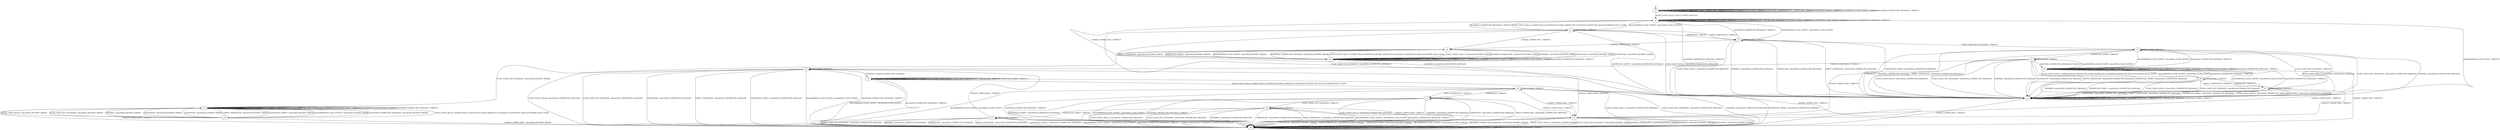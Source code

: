 digraph h3 {
s0 [label="s0"];
s1 [label="s1"];
s2 [label="s2"];
s18 [label="s18"];
s3 [label="s3"];
s4 [label="s4"];
s5 [label="s5"];
s6 [label="s6"];
s10 [label="s10"];
s14 [label="s14"];
s7 [label="s7"];
s11 [label="s11"];
s15 [label="s15"];
s19 [label="s19"];
s8 [label="s8"];
s20 [label="s20"];
s9 [label="s9"];
s21 [label="s21"];
s12 [label="s12"];
s13 [label="s13"];
s16 [label="s16"];
s17 [label="s17"];
s0 -> s1 [label="ECDH_CLIENT_HELLO / HELLO_VERIFY_REQUEST"];
s0 -> s0 [label="ECDH_CLIENT_KEY_EXCHANGE / TIMEOUT"];
s0 -> s0 [label="CHANGE_CIPHER_SPEC / TIMEOUT"];
s0 -> s0 [label="FINISHED / TIMEOUT"];
s0 -> s0 [label="APPLICATION / TIMEOUT"];
s0 -> s0 [label="CERTIFICATE / TIMEOUT"];
s0 -> s0 [label="EMPTY_CERTIFICATE / TIMEOUT"];
s0 -> s0 [label="CERTIFICATE_VERIFY / TIMEOUT"];
s0 -> s0 [label="Alert(WARNING,CLOSE_NOTIFY) / TIMEOUT"];
s0 -> s0 [label="Alert(FATAL,UNEXPECTED_MESSAGE) / TIMEOUT"];
s1 -> s2 [label="ECDH_CLIENT_HELLO / SERVER_HELLO,CERTIFICATE,ECDHE_SERVER_KEY_EXCHANGE,CERTIFICATE_REQUEST,SERVER_HELLO_DONE"];
s1 -> s1 [label="ECDH_CLIENT_KEY_EXCHANGE / TIMEOUT"];
s1 -> s18 [label="CHANGE_CIPHER_SPEC / TIMEOUT"];
s1 -> s1 [label="FINISHED / TIMEOUT"];
s1 -> s1 [label="APPLICATION / TIMEOUT"];
s1 -> s1 [label="CERTIFICATE / TIMEOUT"];
s1 -> s1 [label="EMPTY_CERTIFICATE / TIMEOUT"];
s1 -> s1 [label="CERTIFICATE_VERIFY / TIMEOUT"];
s1 -> s1 [label="Alert(WARNING,CLOSE_NOTIFY) / TIMEOUT"];
s1 -> s1 [label="Alert(FATAL,UNEXPECTED_MESSAGE) / TIMEOUT"];
s2 -> s3 [label="ECDH_CLIENT_HELLO / Alert(FATAL,UNEXPECTED_MESSAGE)"];
s2 -> s3 [label="ECDH_CLIENT_KEY_EXCHANGE / Alert(FATAL,UNEXPECTED_MESSAGE)"];
s2 -> s4 [label="CHANGE_CIPHER_SPEC / TIMEOUT"];
s2 -> s3 [label="FINISHED / Alert(FATAL,UNEXPECTED_MESSAGE)"];
s2 -> s2 [label="APPLICATION / TIMEOUT"];
s2 -> s5 [label="CERTIFICATE / TIMEOUT"];
s2 -> s5 [label="EMPTY_CERTIFICATE / TIMEOUT"];
s2 -> s3 [label="CERTIFICATE_VERIFY / Alert(FATAL,UNEXPECTED_MESSAGE)"];
s2 -> s1 [label="Alert(WARNING,CLOSE_NOTIFY) / Alert(FATAL,CLOSE_NOTIFY)"];
s2 -> s1 [label="Alert(FATAL,UNEXPECTED_MESSAGE) / TIMEOUT"];
s18 -> s4 [label="ECDH_CLIENT_HELLO / SERVER_HELLO,CERTIFICATE,ECDHE_SERVER_KEY_EXCHANGE,CERTIFICATE_REQUEST,SERVER_HELLO_DONE"];
s18 -> s18 [label="ECDH_CLIENT_KEY_EXCHANGE / TIMEOUT"];
s18 -> s18 [label="CHANGE_CIPHER_SPEC / TIMEOUT"];
s18 -> s18 [label="FINISHED / TIMEOUT"];
s18 -> s18 [label="APPLICATION / TIMEOUT"];
s18 -> s18 [label="CERTIFICATE / TIMEOUT"];
s18 -> s18 [label="EMPTY_CERTIFICATE / TIMEOUT"];
s18 -> s18 [label="CERTIFICATE_VERIFY / TIMEOUT"];
s18 -> s18 [label="Alert(WARNING,CLOSE_NOTIFY) / TIMEOUT"];
s18 -> s18 [label="Alert(FATAL,UNEXPECTED_MESSAGE) / TIMEOUT"];
s3 -> s3 [label="ECDH_CLIENT_HELLO / TIMEOUT"];
s3 -> s3 [label="ECDH_CLIENT_KEY_EXCHANGE / TIMEOUT"];
s3 -> s14 [label="CHANGE_CIPHER_SPEC / TIMEOUT"];
s3 -> s3 [label="FINISHED / TIMEOUT"];
s3 -> s3 [label="APPLICATION / TIMEOUT"];
s3 -> s3 [label="CERTIFICATE / TIMEOUT"];
s3 -> s3 [label="EMPTY_CERTIFICATE / TIMEOUT"];
s3 -> s3 [label="CERTIFICATE_VERIFY / TIMEOUT"];
s3 -> s1 [label="Alert(WARNING,CLOSE_NOTIFY) / TIMEOUT"];
s3 -> s1 [label="Alert(FATAL,UNEXPECTED_MESSAGE) / TIMEOUT"];
s4 -> s18 [label="ECDH_CLIENT_HELLO / Alert(FATAL,DECRYPT_ERROR)"];
s4 -> s10 [label="ECDH_CLIENT_KEY_EXCHANGE / Alert(FATAL,DECRYPT_ERROR)"];
s4 -> s18 [label="CHANGE_CIPHER_SPEC / Alert(FATAL,DECRYPT_ERROR)"];
s4 -> s18 [label="FINISHED / Alert(FATAL,DECRYPT_ERROR)"];
s4 -> s18 [label="APPLICATION / Alert(FATAL,DECRYPT_ERROR)"];
s4 -> s18 [label="CERTIFICATE / Alert(FATAL,DECRYPT_ERROR)"];
s4 -> s18 [label="EMPTY_CERTIFICATE / Alert(FATAL,DECRYPT_ERROR)"];
s4 -> s18 [label="CERTIFICATE_VERIFY / Alert(FATAL,DECRYPT_ERROR)"];
s4 -> s18 [label="Alert(WARNING,CLOSE_NOTIFY) / Alert(FATAL,DECRYPT_ERROR)"];
s4 -> s18 [label="Alert(FATAL,UNEXPECTED_MESSAGE) / Alert(FATAL,DECRYPT_ERROR)"];
s5 -> s3 [label="ECDH_CLIENT_HELLO / Alert(FATAL,UNEXPECTED_MESSAGE)"];
s5 -> s6 [label="ECDH_CLIENT_KEY_EXCHANGE / TIMEOUT"];
s5 -> s4 [label="CHANGE_CIPHER_SPEC / TIMEOUT"];
s5 -> s3 [label="FINISHED / Alert(FATAL,UNEXPECTED_MESSAGE)"];
s5 -> s5 [label="APPLICATION / TIMEOUT"];
s5 -> s3 [label="CERTIFICATE / Alert(FATAL,UNEXPECTED_MESSAGE)"];
s5 -> s3 [label="EMPTY_CERTIFICATE / Alert(FATAL,UNEXPECTED_MESSAGE)"];
s5 -> s3 [label="CERTIFICATE_VERIFY / Alert(FATAL,UNEXPECTED_MESSAGE)"];
s5 -> s1 [label="Alert(WARNING,CLOSE_NOTIFY) / Alert(FATAL,CLOSE_NOTIFY)"];
s5 -> s1 [label="Alert(FATAL,UNEXPECTED_MESSAGE) / TIMEOUT"];
s6 -> s3 [label="ECDH_CLIENT_HELLO / Alert(FATAL,UNEXPECTED_MESSAGE)"];
s6 -> s3 [label="ECDH_CLIENT_KEY_EXCHANGE / Alert(FATAL,UNEXPECTED_MESSAGE)"];
s6 -> s11 [label="CHANGE_CIPHER_SPEC / TIMEOUT"];
s6 -> s3 [label="FINISHED / Alert(FATAL,UNEXPECTED_MESSAGE)"];
s6 -> s6 [label="APPLICATION / TIMEOUT"];
s6 -> s3 [label="CERTIFICATE / Alert(FATAL,UNEXPECTED_MESSAGE)"];
s6 -> s3 [label="EMPTY_CERTIFICATE / Alert(FATAL,UNEXPECTED_MESSAGE)"];
s6 -> s7 [label="CERTIFICATE_VERIFY / TIMEOUT"];
s6 -> s19 [label="Alert(WARNING,CLOSE_NOTIFY) / Alert(FATAL,CLOSE_NOTIFY)"];
s6 -> s19 [label="Alert(FATAL,UNEXPECTED_MESSAGE) / TIMEOUT"];
s10 -> s15 [label="ECDH_CLIENT_HELLO / SERVER_HELLO,CERTIFICATE,ECDHE_SERVER_KEY_EXCHANGE,CERTIFICATE_REQUEST,SERVER_HELLO_DONE"];
s10 -> s10 [label="ECDH_CLIENT_KEY_EXCHANGE / TIMEOUT"];
s10 -> s14 [label="CHANGE_CIPHER_SPEC / TIMEOUT"];
s10 -> s10 [label="FINISHED / TIMEOUT"];
s10 -> s10 [label="APPLICATION / TIMEOUT"];
s10 -> s10 [label="CERTIFICATE / TIMEOUT"];
s10 -> s10 [label="EMPTY_CERTIFICATE / TIMEOUT"];
s10 -> s10 [label="CERTIFICATE_VERIFY / TIMEOUT"];
s10 -> s10 [label="Alert(WARNING,CLOSE_NOTIFY) / TIMEOUT"];
s10 -> s10 [label="Alert(FATAL,UNEXPECTED_MESSAGE) / TIMEOUT"];
s14 -> s14 [label="ECDH_CLIENT_HELLO / TIMEOUT"];
s14 -> s14 [label="ECDH_CLIENT_KEY_EXCHANGE / TIMEOUT"];
s14 -> s14 [label="CHANGE_CIPHER_SPEC / TIMEOUT"];
s14 -> s14 [label="FINISHED / TIMEOUT"];
s14 -> s14 [label="APPLICATION / TIMEOUT"];
s14 -> s14 [label="CERTIFICATE / TIMEOUT"];
s14 -> s14 [label="EMPTY_CERTIFICATE / TIMEOUT"];
s14 -> s14 [label="CERTIFICATE_VERIFY / TIMEOUT"];
s14 -> s14 [label="Alert(WARNING,CLOSE_NOTIFY) / TIMEOUT"];
s14 -> s14 [label="Alert(FATAL,UNEXPECTED_MESSAGE) / TIMEOUT"];
s7 -> s3 [label="ECDH_CLIENT_HELLO / Alert(FATAL,UNEXPECTED_MESSAGE)"];
s7 -> s3 [label="ECDH_CLIENT_KEY_EXCHANGE / Alert(FATAL,UNEXPECTED_MESSAGE)"];
s7 -> s8 [label="CHANGE_CIPHER_SPEC / TIMEOUT"];
s7 -> s3 [label="FINISHED / Alert(FATAL,UNEXPECTED_MESSAGE)"];
s7 -> s7 [label="APPLICATION / TIMEOUT"];
s7 -> s3 [label="CERTIFICATE / Alert(FATAL,UNEXPECTED_MESSAGE)"];
s7 -> s3 [label="EMPTY_CERTIFICATE / Alert(FATAL,UNEXPECTED_MESSAGE)"];
s7 -> s3 [label="CERTIFICATE_VERIFY / Alert(FATAL,UNEXPECTED_MESSAGE)"];
s7 -> s19 [label="Alert(WARNING,CLOSE_NOTIFY) / Alert(FATAL,CLOSE_NOTIFY)"];
s7 -> s19 [label="Alert(FATAL,UNEXPECTED_MESSAGE) / TIMEOUT"];
s11 -> s14 [label="ECDH_CLIENT_HELLO / Alert(FATAL,DECRYPT_ERROR)"];
s11 -> s14 [label="ECDH_CLIENT_KEY_EXCHANGE / Alert(FATAL,DECRYPT_ERROR)"];
s11 -> s14 [label="CHANGE_CIPHER_SPEC / Alert(FATAL,DECRYPT_ERROR)"];
s11 -> s14 [label="FINISHED / Alert(FATAL,DECRYPT_ERROR)"];
s11 -> s14 [label="APPLICATION / Alert(FATAL,DECRYPT_ERROR)"];
s11 -> s14 [label="CERTIFICATE / Alert(FATAL,DECRYPT_ERROR)"];
s11 -> s14 [label="EMPTY_CERTIFICATE / Alert(FATAL,DECRYPT_ERROR)"];
s11 -> s14 [label="CERTIFICATE_VERIFY / Alert(FATAL,DECRYPT_ERROR)"];
s11 -> s14 [label="Alert(WARNING,CLOSE_NOTIFY) / Alert(FATAL,DECRYPT_ERROR)"];
s11 -> s14 [label="Alert(FATAL,UNEXPECTED_MESSAGE) / Alert(FATAL,DECRYPT_ERROR)"];
s15 -> s10 [label="ECDH_CLIENT_HELLO / Alert(FATAL,DECRYPT_ERROR)"];
s15 -> s10 [label="ECDH_CLIENT_KEY_EXCHANGE / Alert(FATAL,DECRYPT_ERROR)"];
s15 -> s14 [label="CHANGE_CIPHER_SPEC / Alert(FATAL,DECRYPT_ERROR)"];
s15 -> s10 [label="FINISHED / Alert(FATAL,DECRYPT_ERROR)"];
s15 -> s10 [label="APPLICATION / Alert(FATAL,DECRYPT_ERROR)"];
s15 -> s10 [label="CERTIFICATE / Alert(FATAL,DECRYPT_ERROR)"];
s15 -> s10 [label="EMPTY_CERTIFICATE / Alert(FATAL,DECRYPT_ERROR)"];
s15 -> s10 [label="CERTIFICATE_VERIFY / Alert(FATAL,DECRYPT_ERROR)"];
s15 -> s10 [label="Alert(WARNING,CLOSE_NOTIFY) / Alert(FATAL,DECRYPT_ERROR)"];
s15 -> s10 [label="Alert(FATAL,UNEXPECTED_MESSAGE) / Alert(FATAL,DECRYPT_ERROR)"];
s19 -> s20 [label="ECDH_CLIENT_HELLO / SERVER_HELLO,CERTIFICATE,ECDHE_SERVER_KEY_EXCHANGE,CERTIFICATE_REQUEST,SERVER_HELLO_DONE"];
s19 -> s19 [label="ECDH_CLIENT_KEY_EXCHANGE / TIMEOUT"];
s19 -> s14 [label="CHANGE_CIPHER_SPEC / TIMEOUT"];
s19 -> s19 [label="FINISHED / TIMEOUT"];
s19 -> s19 [label="APPLICATION / TIMEOUT"];
s19 -> s19 [label="CERTIFICATE / TIMEOUT"];
s19 -> s19 [label="EMPTY_CERTIFICATE / TIMEOUT"];
s19 -> s19 [label="CERTIFICATE_VERIFY / TIMEOUT"];
s19 -> s19 [label="Alert(WARNING,CLOSE_NOTIFY) / TIMEOUT"];
s19 -> s19 [label="Alert(FATAL,UNEXPECTED_MESSAGE) / TIMEOUT"];
s8 -> s14 [label="ECDH_CLIENT_HELLO / Alert(FATAL,UNEXPECTED_MESSAGE)"];
s8 -> s14 [label="ECDH_CLIENT_KEY_EXCHANGE / Alert(FATAL,UNEXPECTED_MESSAGE)"];
s8 -> s11 [label="CHANGE_CIPHER_SPEC / TIMEOUT"];
s8 -> s9 [label="FINISHED / CHANGE_CIPHER_SPEC,FINISHED"];
s8 -> s8 [label="APPLICATION / TIMEOUT"];
s8 -> s14 [label="CERTIFICATE / Alert(FATAL,UNEXPECTED_MESSAGE)"];
s8 -> s14 [label="EMPTY_CERTIFICATE / Alert(FATAL,UNEXPECTED_MESSAGE)"];
s8 -> s14 [label="CERTIFICATE_VERIFY / Alert(FATAL,UNEXPECTED_MESSAGE)"];
s8 -> s14 [label="Alert(WARNING,CLOSE_NOTIFY) / Alert(FATAL,CLOSE_NOTIFY)"];
s8 -> s14 [label="Alert(FATAL,UNEXPECTED_MESSAGE) / TIMEOUT"];
s20 -> s3 [label="ECDH_CLIENT_HELLO / Alert(FATAL,UNEXPECTED_MESSAGE)"];
s20 -> s3 [label="ECDH_CLIENT_KEY_EXCHANGE / Alert(FATAL,UNEXPECTED_MESSAGE)"];
s20 -> s11 [label="CHANGE_CIPHER_SPEC / TIMEOUT"];
s20 -> s3 [label="FINISHED / Alert(FATAL,UNEXPECTED_MESSAGE)"];
s20 -> s20 [label="APPLICATION / TIMEOUT"];
s20 -> s21 [label="CERTIFICATE / TIMEOUT"];
s20 -> s21 [label="EMPTY_CERTIFICATE / TIMEOUT"];
s20 -> s3 [label="CERTIFICATE_VERIFY / Alert(FATAL,UNEXPECTED_MESSAGE)"];
s20 -> s19 [label="Alert(WARNING,CLOSE_NOTIFY) / Alert(FATAL,CLOSE_NOTIFY)"];
s20 -> s19 [label="Alert(FATAL,UNEXPECTED_MESSAGE) / TIMEOUT"];
s9 -> s12 [label="ECDH_CLIENT_HELLO / SERVER_HELLO,CERTIFICATE,ECDHE_SERVER_KEY_EXCHANGE,CERTIFICATE_REQUEST,SERVER_HELLO_DONE"];
s9 -> s9 [label="ECDH_CLIENT_KEY_EXCHANGE / TIMEOUT"];
s9 -> s14 [label="CHANGE_CIPHER_SPEC / TIMEOUT"];
s9 -> s9 [label="FINISHED / TIMEOUT"];
s9 -> s9 [label="APPLICATION / APPLICATION"];
s9 -> s9 [label="CERTIFICATE / TIMEOUT"];
s9 -> s9 [label="EMPTY_CERTIFICATE / TIMEOUT"];
s9 -> s9 [label="CERTIFICATE_VERIFY / TIMEOUT"];
s9 -> s14 [label="Alert(WARNING,CLOSE_NOTIFY) / Alert(FATAL,CLOSE_NOTIFY)"];
s9 -> s14 [label="Alert(FATAL,UNEXPECTED_MESSAGE) / TIMEOUT"];
s21 -> s3 [label="ECDH_CLIENT_HELLO / Alert(FATAL,UNEXPECTED_MESSAGE)"];
s21 -> s6 [label="ECDH_CLIENT_KEY_EXCHANGE / TIMEOUT"];
s21 -> s11 [label="CHANGE_CIPHER_SPEC / TIMEOUT"];
s21 -> s3 [label="FINISHED / Alert(FATAL,UNEXPECTED_MESSAGE)"];
s21 -> s21 [label="APPLICATION / TIMEOUT"];
s21 -> s3 [label="CERTIFICATE / Alert(FATAL,UNEXPECTED_MESSAGE)"];
s21 -> s3 [label="EMPTY_CERTIFICATE / Alert(FATAL,UNEXPECTED_MESSAGE)"];
s21 -> s3 [label="CERTIFICATE_VERIFY / Alert(FATAL,UNEXPECTED_MESSAGE)"];
s21 -> s19 [label="Alert(WARNING,CLOSE_NOTIFY) / Alert(FATAL,CLOSE_NOTIFY)"];
s21 -> s19 [label="Alert(FATAL,UNEXPECTED_MESSAGE) / TIMEOUT"];
s12 -> s14 [label="ECDH_CLIENT_HELLO / Alert(FATAL,UNEXPECTED_MESSAGE)"];
s12 -> s14 [label="ECDH_CLIENT_KEY_EXCHANGE / Alert(FATAL,UNEXPECTED_MESSAGE)"];
s12 -> s11 [label="CHANGE_CIPHER_SPEC / TIMEOUT"];
s12 -> s14 [label="FINISHED / Alert(FATAL,UNEXPECTED_MESSAGE)"];
s12 -> s12 [label="APPLICATION / TIMEOUT"];
s12 -> s13 [label="CERTIFICATE / TIMEOUT"];
s12 -> s13 [label="EMPTY_CERTIFICATE / TIMEOUT"];
s12 -> s14 [label="CERTIFICATE_VERIFY / Alert(FATAL,UNEXPECTED_MESSAGE)"];
s12 -> s14 [label="Alert(WARNING,CLOSE_NOTIFY) / Alert(FATAL,CLOSE_NOTIFY)"];
s12 -> s14 [label="Alert(FATAL,UNEXPECTED_MESSAGE) / TIMEOUT"];
s13 -> s14 [label="ECDH_CLIENT_HELLO / Alert(FATAL,UNEXPECTED_MESSAGE)"];
s13 -> s16 [label="ECDH_CLIENT_KEY_EXCHANGE / TIMEOUT"];
s13 -> s11 [label="CHANGE_CIPHER_SPEC / TIMEOUT"];
s13 -> s14 [label="FINISHED / Alert(FATAL,UNEXPECTED_MESSAGE)"];
s13 -> s13 [label="APPLICATION / TIMEOUT"];
s13 -> s14 [label="CERTIFICATE / Alert(FATAL,UNEXPECTED_MESSAGE)"];
s13 -> s14 [label="EMPTY_CERTIFICATE / Alert(FATAL,UNEXPECTED_MESSAGE)"];
s13 -> s14 [label="CERTIFICATE_VERIFY / Alert(FATAL,UNEXPECTED_MESSAGE)"];
s13 -> s14 [label="Alert(WARNING,CLOSE_NOTIFY) / Alert(FATAL,CLOSE_NOTIFY)"];
s13 -> s14 [label="Alert(FATAL,UNEXPECTED_MESSAGE) / TIMEOUT"];
s16 -> s14 [label="ECDH_CLIENT_HELLO / Alert(FATAL,UNEXPECTED_MESSAGE)"];
s16 -> s14 [label="ECDH_CLIENT_KEY_EXCHANGE / Alert(FATAL,UNEXPECTED_MESSAGE)"];
s16 -> s11 [label="CHANGE_CIPHER_SPEC / TIMEOUT"];
s16 -> s14 [label="FINISHED / Alert(FATAL,UNEXPECTED_MESSAGE)"];
s16 -> s16 [label="APPLICATION / TIMEOUT"];
s16 -> s14 [label="CERTIFICATE / Alert(FATAL,UNEXPECTED_MESSAGE)"];
s16 -> s14 [label="EMPTY_CERTIFICATE / Alert(FATAL,UNEXPECTED_MESSAGE)"];
s16 -> s17 [label="CERTIFICATE_VERIFY / TIMEOUT"];
s16 -> s14 [label="Alert(WARNING,CLOSE_NOTIFY) / Alert(FATAL,CLOSE_NOTIFY)"];
s16 -> s14 [label="Alert(FATAL,UNEXPECTED_MESSAGE) / TIMEOUT"];
s17 -> s14 [label="ECDH_CLIENT_HELLO / Alert(FATAL,UNEXPECTED_MESSAGE)"];
s17 -> s14 [label="ECDH_CLIENT_KEY_EXCHANGE / Alert(FATAL,UNEXPECTED_MESSAGE)"];
s17 -> s8 [label="CHANGE_CIPHER_SPEC / TIMEOUT"];
s17 -> s14 [label="FINISHED / Alert(FATAL,UNEXPECTED_MESSAGE)"];
s17 -> s17 [label="APPLICATION / TIMEOUT"];
s17 -> s14 [label="CERTIFICATE / Alert(FATAL,UNEXPECTED_MESSAGE)"];
s17 -> s14 [label="EMPTY_CERTIFICATE / Alert(FATAL,UNEXPECTED_MESSAGE)"];
s17 -> s14 [label="CERTIFICATE_VERIFY / Alert(FATAL,UNEXPECTED_MESSAGE)"];
s17 -> s14 [label="Alert(WARNING,CLOSE_NOTIFY) / Alert(FATAL,CLOSE_NOTIFY)"];
s17 -> s14 [label="Alert(FATAL,UNEXPECTED_MESSAGE) / TIMEOUT"];
__start0 [shape=none, label=""];
__start0 -> s0 [label=""];
}
